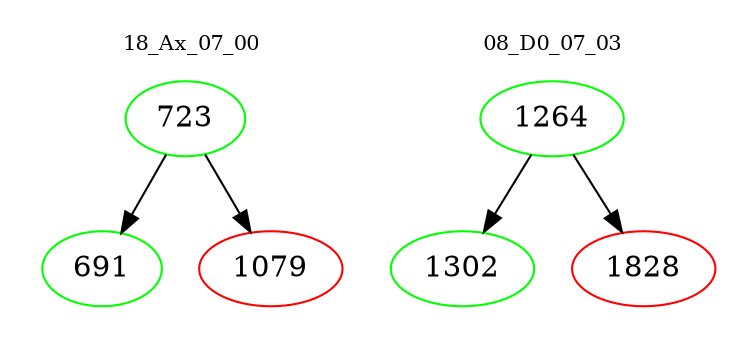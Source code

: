 digraph{
subgraph cluster_0 {
color = white
label = "18_Ax_07_00";
fontsize=10;
T0_723 [label="723", color="green"]
T0_723 -> T0_691 [color="black"]
T0_691 [label="691", color="green"]
T0_723 -> T0_1079 [color="black"]
T0_1079 [label="1079", color="red"]
}
subgraph cluster_1 {
color = white
label = "08_D0_07_03";
fontsize=10;
T1_1264 [label="1264", color="green"]
T1_1264 -> T1_1302 [color="black"]
T1_1302 [label="1302", color="green"]
T1_1264 -> T1_1828 [color="black"]
T1_1828 [label="1828", color="red"]
}
}
